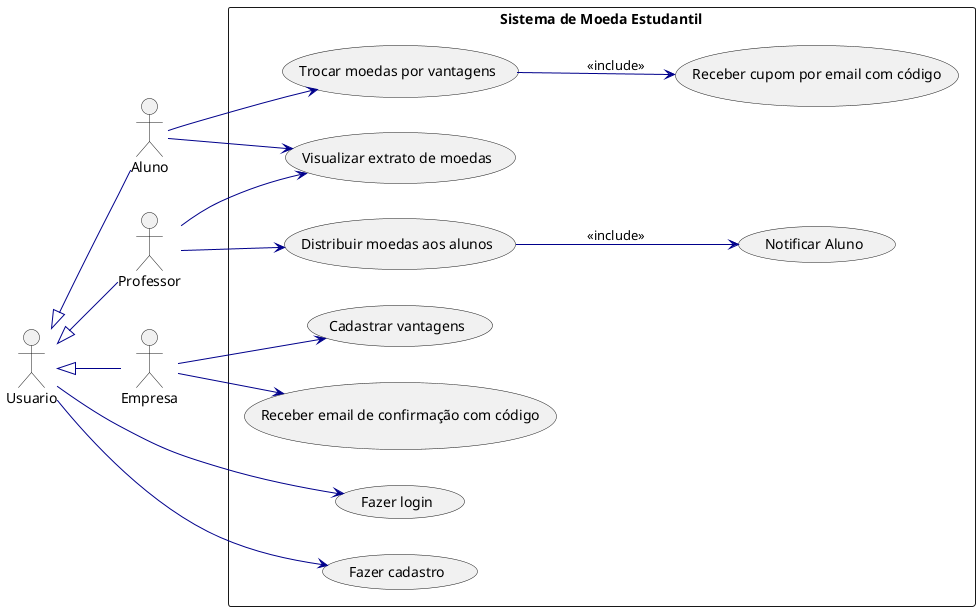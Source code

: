 @startuml
left to right direction
skinparam packageStyle rectangle
skinparam usecase {
  ArrowColor DarkBlue
  ActorBorderColor black
  ActorFontStyle bold
  UsecaseBorderColor Navy
  UsecaseFontColor DarkBlue
}

actor Usuario
actor Aluno
actor Professor
actor Empresa

package "Sistema de Moeda Estudantil" {

  usecase "Fazer login" as UC_Login
  usecase "Fazer cadastro" as UC_CadAluno
  usecase "Visualizar extrato de moedas" as UC_Extrato
  usecase "Trocar moedas por vantagens" as UC_TrocaMoedas
  usecase "Receber cupom por email com código" as UC_EmailCupom
  usecase "Notificar Aluno" as UC_ReceberMoedas

  usecase "Distribuir moedas aos alunos" as UC_DistribuirMoedas
  usecase "Cadastrar vantagens" as UC_CadVantagem
  usecase "Receber email de confirmação com código" as UC_ConfirmacaoParceiro
}

Usuario <|-- Aluno
Usuario <|-- Professor
Usuario <|-- Empresa

Usuario --> UC_Login
Usuario --> UC_CadAluno

' Casos de uso do Aluno

Aluno --> UC_Extrato
Aluno --> UC_TrocaMoedas

' Casos de uso do Professor
Professor --> UC_DistribuirMoedas
Professor --> UC_Extrato

' Casos de uso da Empresa
Empresa --> UC_CadVantagem
Empresa --> UC_ConfirmacaoParceiro


' Relações include
UC_TrocaMoedas --> UC_EmailCupom : <<include>>
UC_DistribuirMoedas --> UC_ReceberMoedas : <<include>>

@enduml
